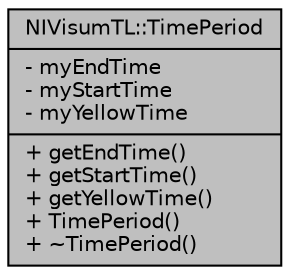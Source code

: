 digraph "NIVisumTL::TimePeriod"
{
  edge [fontname="Helvetica",fontsize="10",labelfontname="Helvetica",labelfontsize="10"];
  node [fontname="Helvetica",fontsize="10",shape=record];
  Node3 [label="{NIVisumTL::TimePeriod\n|- myEndTime\l- myStartTime\l- myYellowTime\l|+ getEndTime()\l+ getStartTime()\l+ getYellowTime()\l+ TimePeriod()\l+ ~TimePeriod()\l}",height=0.2,width=0.4,color="black", fillcolor="grey75", style="filled", fontcolor="black"];
}

